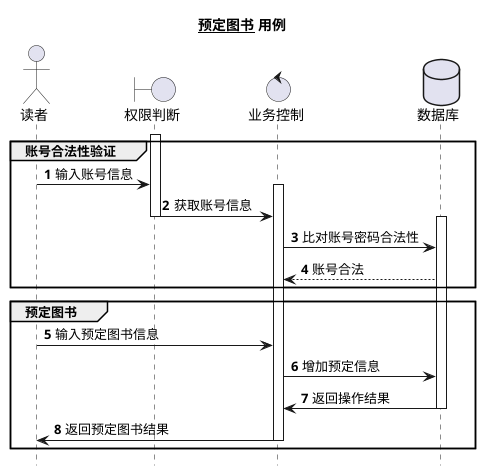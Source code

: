 @startuml

hide footbox
title __预定图书__ 用例
actor 读者 
boundary 权限判断
control 业务控制
database 数据库


autonumber
group 账号合法性验证
activate 权限判断
	读者 -> 权限判断 :  输入账号信息
	activate 业务控制
		权限判断 -> 业务控制 : 获取账号信息
deactivate 权限判断
		activate 数据库
			业务控制 -> 数据库 : 比对账号密码合法性
			数据库 --> 业务控制 : 账号合法
end
group 预定图书
			读者 -> 业务控制 : 输入预定图书信息
			业务控制 -> 数据库 : 增加预定信息
			数据库 -> 业务控制 : 返回操作结果
		deactivate 数据库
	业务控制 -> 读者 : 返回预定图书结果
	deactivate 业务控制
	

end

@enduml